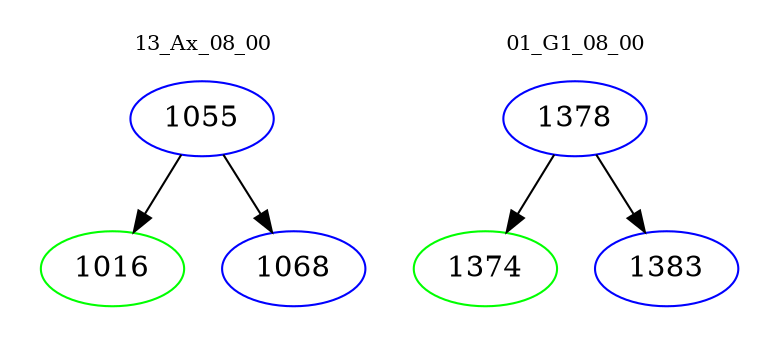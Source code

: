 digraph{
subgraph cluster_0 {
color = white
label = "13_Ax_08_00";
fontsize=10;
T0_1055 [label="1055", color="blue"]
T0_1055 -> T0_1016 [color="black"]
T0_1016 [label="1016", color="green"]
T0_1055 -> T0_1068 [color="black"]
T0_1068 [label="1068", color="blue"]
}
subgraph cluster_1 {
color = white
label = "01_G1_08_00";
fontsize=10;
T1_1378 [label="1378", color="blue"]
T1_1378 -> T1_1374 [color="black"]
T1_1374 [label="1374", color="green"]
T1_1378 -> T1_1383 [color="black"]
T1_1383 [label="1383", color="blue"]
}
}
